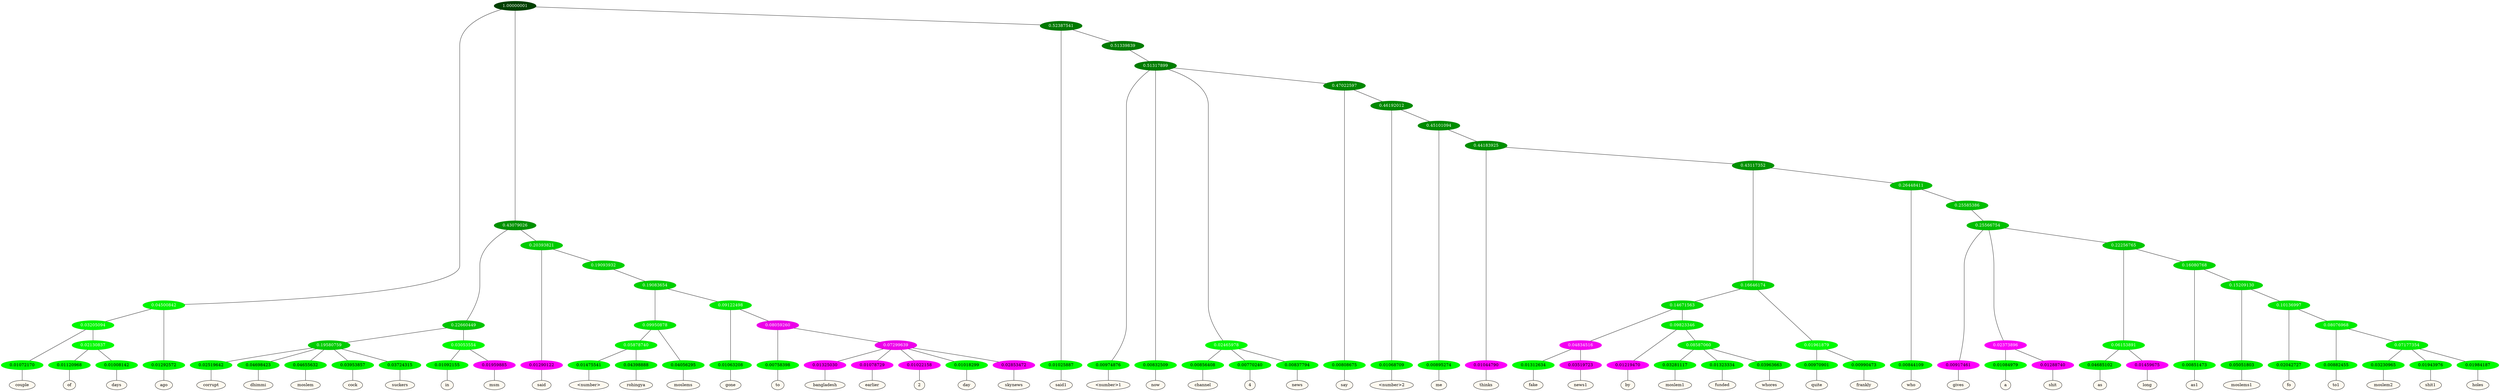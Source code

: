 graph {
	node [format=png height=0.15 nodesep=0.001 ordering=out overlap=prism overlap_scaling=0.01 ranksep=0.001 ratio=0.2 style=filled width=0.15]
	{
		rank=same
		a_w_10 [label=couple color=black fillcolor=floralwhite style="filled,solid"]
		a_w_17 [label=of color=black fillcolor=floralwhite style="filled,solid"]
		a_w_18 [label=days color=black fillcolor=floralwhite style="filled,solid"]
		a_w_5 [label=ago color=black fillcolor=floralwhite style="filled,solid"]
		a_w_19 [label=corrupt color=black fillcolor=floralwhite style="filled,solid"]
		a_w_20 [label=dhimmi color=black fillcolor=floralwhite style="filled,solid"]
		a_w_21 [label=moslem color=black fillcolor=floralwhite style="filled,solid"]
		a_w_22 [label=cock color=black fillcolor=floralwhite style="filled,solid"]
		a_w_23 [label=suckers color=black fillcolor=floralwhite style="filled,solid"]
		a_w_24 [label=in color=black fillcolor=floralwhite style="filled,solid"]
		a_w_25 [label=msm color=black fillcolor=floralwhite style="filled,solid"]
		a_w_14 [label=said color=black fillcolor=floralwhite style="filled,solid"]
		a_w_44 [label="\<number\>" color=black fillcolor=floralwhite style="filled,solid"]
		a_w_45 [label=rohingya color=black fillcolor=floralwhite style="filled,solid"]
		a_w_39 [label=moslems color=black fillcolor=floralwhite style="filled,solid"]
		a_w_40 [label=gone color=black fillcolor=floralwhite style="filled,solid"]
		a_w_46 [label=to color=black fillcolor=floralwhite style="filled,solid"]
		a_w_50 [label=bangladesh color=black fillcolor=floralwhite style="filled,solid"]
		a_w_51 [label=earlier color=black fillcolor=floralwhite style="filled,solid"]
		a_w_52 [label=2 color=black fillcolor=floralwhite style="filled,solid"]
		a_w_53 [label=day color=black fillcolor=floralwhite style="filled,solid"]
		a_w_54 [label=skynews color=black fillcolor=floralwhite style="filled,solid"]
		a_w_8 [label=said1 color=black fillcolor=floralwhite style="filled,solid"]
		a_w_27 [label="\<number\>1" color=black fillcolor=floralwhite style="filled,solid"]
		a_w_28 [label=now color=black fillcolor=floralwhite style="filled,solid"]
		a_w_33 [label=channel color=black fillcolor=floralwhite style="filled,solid"]
		a_w_34 [label=4 color=black fillcolor=floralwhite style="filled,solid"]
		a_w_35 [label=news color=black fillcolor=floralwhite style="filled,solid"]
		a_w_36 [label=say color=black fillcolor=floralwhite style="filled,solid"]
		a_w_42 [label="\<number\>2" color=black fillcolor=floralwhite style="filled,solid"]
		a_w_48 [label=me color=black fillcolor=floralwhite style="filled,solid"]
		a_w_55 [label=thinks color=black fillcolor=floralwhite style="filled,solid"]
		a_w_68 [label=fake color=black fillcolor=floralwhite style="filled,solid"]
		a_w_69 [label=news1 color=black fillcolor=floralwhite style="filled,solid"]
		a_w_70 [label=by color=black fillcolor=floralwhite style="filled,solid"]
		a_w_75 [label=moslem1 color=black fillcolor=floralwhite style="filled,solid"]
		a_w_76 [label=funded color=black fillcolor=floralwhite style="filled,solid"]
		a_w_77 [label=whores color=black fillcolor=floralwhite style="filled,solid"]
		a_w_65 [label=quite color=black fillcolor=floralwhite style="filled,solid"]
		a_w_66 [label=frankly color=black fillcolor=floralwhite style="filled,solid"]
		a_w_61 [label=who color=black fillcolor=floralwhite style="filled,solid"]
		a_w_72 [label=gives color=black fillcolor=floralwhite style="filled,solid"]
		a_w_78 [label=a color=black fillcolor=floralwhite style="filled,solid"]
		a_w_79 [label=shit color=black fillcolor=floralwhite style="filled,solid"]
		a_w_82 [label=as color=black fillcolor=floralwhite style="filled,solid"]
		a_w_83 [label=long color=black fillcolor=floralwhite style="filled,solid"]
		a_w_84 [label=as1 color=black fillcolor=floralwhite style="filled,solid"]
		a_w_86 [label=moslems1 color=black fillcolor=floralwhite style="filled,solid"]
		a_w_88 [label=fo color=black fillcolor=floralwhite style="filled,solid"]
		a_w_90 [label=to1 color=black fillcolor=floralwhite style="filled,solid"]
		a_w_92 [label=moslem2 color=black fillcolor=floralwhite style="filled,solid"]
		a_w_93 [label=shit1 color=black fillcolor=floralwhite style="filled,solid"]
		a_w_94 [label=holes color=black fillcolor=floralwhite style="filled,solid"]
	}
	a_n_10 -- a_w_10
	a_n_17 -- a_w_17
	a_n_18 -- a_w_18
	a_n_5 -- a_w_5
	a_n_19 -- a_w_19
	a_n_20 -- a_w_20
	a_n_21 -- a_w_21
	a_n_22 -- a_w_22
	a_n_23 -- a_w_23
	a_n_24 -- a_w_24
	a_n_25 -- a_w_25
	a_n_14 -- a_w_14
	a_n_44 -- a_w_44
	a_n_45 -- a_w_45
	a_n_39 -- a_w_39
	a_n_40 -- a_w_40
	a_n_46 -- a_w_46
	a_n_50 -- a_w_50
	a_n_51 -- a_w_51
	a_n_52 -- a_w_52
	a_n_53 -- a_w_53
	a_n_54 -- a_w_54
	a_n_8 -- a_w_8
	a_n_27 -- a_w_27
	a_n_28 -- a_w_28
	a_n_33 -- a_w_33
	a_n_34 -- a_w_34
	a_n_35 -- a_w_35
	a_n_36 -- a_w_36
	a_n_42 -- a_w_42
	a_n_48 -- a_w_48
	a_n_55 -- a_w_55
	a_n_68 -- a_w_68
	a_n_69 -- a_w_69
	a_n_70 -- a_w_70
	a_n_75 -- a_w_75
	a_n_76 -- a_w_76
	a_n_77 -- a_w_77
	a_n_65 -- a_w_65
	a_n_66 -- a_w_66
	a_n_61 -- a_w_61
	a_n_72 -- a_w_72
	a_n_78 -- a_w_78
	a_n_79 -- a_w_79
	a_n_82 -- a_w_82
	a_n_83 -- a_w_83
	a_n_84 -- a_w_84
	a_n_86 -- a_w_86
	a_n_88 -- a_w_88
	a_n_90 -- a_w_90
	a_n_92 -- a_w_92
	a_n_93 -- a_w_93
	a_n_94 -- a_w_94
	{
		rank=same
		a_n_10 [label=0.01072170 color="0.334 1.000 0.989" fontcolor=black]
		a_n_17 [label=0.01120968 color="0.334 1.000 0.989" fontcolor=black]
		a_n_18 [label=0.01008142 color="0.334 1.000 0.990" fontcolor=black]
		a_n_5 [label=0.01292572 color="0.334 1.000 0.987" fontcolor=black]
		a_n_19 [label=0.02519642 color="0.334 1.000 0.975" fontcolor=black]
		a_n_20 [label=0.04698423 color="0.334 1.000 0.953" fontcolor=black]
		a_n_21 [label=0.04655632 color="0.334 1.000 0.953" fontcolor=black]
		a_n_22 [label=0.03953857 color="0.334 1.000 0.960" fontcolor=black]
		a_n_23 [label=0.03724315 color="0.334 1.000 0.963" fontcolor=black]
		a_n_24 [label=0.01092155 color="0.334 1.000 0.989" fontcolor=black]
		a_n_25 [label=0.01959885 color="0.835 1.000 0.980" fontcolor=black]
		a_n_14 [label=0.01290122 color="0.835 1.000 0.987" fontcolor=black]
		a_n_44 [label=0.01475541 color="0.334 1.000 0.985" fontcolor=black]
		a_n_45 [label=0.04398888 color="0.334 1.000 0.956" fontcolor=black]
		a_n_39 [label=0.04056295 color="0.334 1.000 0.959" fontcolor=black]
		a_n_40 [label=0.01063208 color="0.334 1.000 0.989" fontcolor=black]
		a_n_46 [label=0.00758398 color="0.334 1.000 0.992" fontcolor=black]
		a_n_50 [label=0.01325030 color="0.835 1.000 0.987" fontcolor=black]
		a_n_51 [label=0.01078729 color="0.835 1.000 0.989" fontcolor=black]
		a_n_52 [label=0.01022158 color="0.835 1.000 0.990" fontcolor=black]
		a_n_53 [label=0.01018299 color="0.334 1.000 0.990" fontcolor=black]
		a_n_54 [label=0.02853472 color="0.835 1.000 0.971" fontcolor=black]
		a_n_8 [label=0.01025887 color="0.334 1.000 0.990" fontcolor=black]
		a_n_27 [label=0.00974876 color="0.334 1.000 0.990" fontcolor=black]
		a_n_28 [label=0.00832509 color="0.334 1.000 0.992" fontcolor=black]
		a_n_33 [label=0.00856408 color="0.334 1.000 0.991" fontcolor=black]
		a_n_34 [label=0.00770240 color="0.334 1.000 0.992" fontcolor=black]
		a_n_35 [label=0.00837794 color="0.334 1.000 0.992" fontcolor=black]
		a_n_36 [label=0.00808675 color="0.334 1.000 0.992" fontcolor=black]
		a_n_42 [label=0.01068709 color="0.334 1.000 0.989" fontcolor=black]
		a_n_48 [label=0.00895274 color="0.334 1.000 0.991" fontcolor=black]
		a_n_55 [label=0.01044790 color="0.835 1.000 0.990" fontcolor=black]
		a_n_68 [label=0.01312634 color="0.334 1.000 0.987" fontcolor=black]
		a_n_69 [label=0.03519723 color="0.835 1.000 0.965" fontcolor=black]
		a_n_70 [label=0.01219470 color="0.835 1.000 0.988" fontcolor=black]
		a_n_75 [label=0.03281117 color="0.334 1.000 0.967" fontcolor=black]
		a_n_76 [label=0.01323334 color="0.334 1.000 0.987" fontcolor=black]
		a_n_77 [label=0.03963663 color="0.334 1.000 0.960" fontcolor=black]
		a_n_65 [label=0.00970901 color="0.334 1.000 0.990" fontcolor=black]
		a_n_66 [label=0.00990473 color="0.334 1.000 0.990" fontcolor=black]
		a_n_61 [label=0.00844109 color="0.334 1.000 0.992" fontcolor=black]
		a_n_72 [label=0.00917461 color="0.835 1.000 0.991" fontcolor=black]
		a_n_78 [label=0.01084979 color="0.334 1.000 0.989" fontcolor=black]
		a_n_79 [label=0.01288740 color="0.835 1.000 0.987" fontcolor=black]
		a_n_82 [label=0.04685102 color="0.334 1.000 0.953" fontcolor=black]
		a_n_83 [label=0.01459675 color="0.835 1.000 0.985" fontcolor=black]
		a_n_84 [label=0.00851473 color="0.334 1.000 0.991" fontcolor=black]
		a_n_86 [label=0.05051803 color="0.334 1.000 0.949" fontcolor=black]
		a_n_88 [label=0.02042727 color="0.334 1.000 0.980" fontcolor=black]
		a_n_90 [label=0.00882455 color="0.334 1.000 0.991" fontcolor=black]
		a_n_92 [label=0.03230965 color="0.334 1.000 0.968" fontcolor=black]
		a_n_93 [label=0.01943976 color="0.334 1.000 0.981" fontcolor=black]
		a_n_94 [label=0.01984187 color="0.334 1.000 0.980" fontcolor=black]
	}
	a_n_0 [label=1.00000001 color="0.334 1.000 0.250" fontcolor=grey99]
	a_n_1 [label=0.04500842 color="0.334 1.000 0.955" fontcolor=grey99]
	a_n_0 -- a_n_1
	a_n_2 [label=0.43079026 color="0.334 1.000 0.569" fontcolor=grey99]
	a_n_0 -- a_n_2
	a_n_3 [label=0.52387541 color="0.334 1.000 0.476" fontcolor=grey99]
	a_n_0 -- a_n_3
	a_n_4 [label=0.03205094 color="0.334 1.000 0.968" fontcolor=grey99]
	a_n_1 -- a_n_4
	a_n_1 -- a_n_5
	a_n_6 [label=0.22660449 color="0.334 1.000 0.773" fontcolor=grey99]
	a_n_2 -- a_n_6
	a_n_7 [label=0.20393821 color="0.334 1.000 0.796" fontcolor=grey99]
	a_n_2 -- a_n_7
	a_n_3 -- a_n_8
	a_n_9 [label=0.51339839 color="0.334 1.000 0.487" fontcolor=grey99]
	a_n_3 -- a_n_9
	a_n_4 -- a_n_10
	a_n_11 [label=0.02130837 color="0.334 1.000 0.979" fontcolor=grey99]
	a_n_4 -- a_n_11
	a_n_12 [label=0.19580759 color="0.334 1.000 0.804" fontcolor=grey99]
	a_n_6 -- a_n_12
	a_n_13 [label=0.03053554 color="0.334 1.000 0.969" fontcolor=grey99]
	a_n_6 -- a_n_13
	a_n_7 -- a_n_14
	a_n_15 [label=0.19093932 color="0.334 1.000 0.809" fontcolor=grey99]
	a_n_7 -- a_n_15
	a_n_16 [label=0.51317899 color="0.334 1.000 0.487" fontcolor=grey99]
	a_n_9 -- a_n_16
	a_n_11 -- a_n_17
	a_n_11 -- a_n_18
	a_n_12 -- a_n_19
	a_n_12 -- a_n_20
	a_n_12 -- a_n_21
	a_n_12 -- a_n_22
	a_n_12 -- a_n_23
	a_n_13 -- a_n_24
	a_n_13 -- a_n_25
	a_n_26 [label=0.19083654 color="0.334 1.000 0.809" fontcolor=grey99]
	a_n_15 -- a_n_26
	a_n_16 -- a_n_27
	a_n_16 -- a_n_28
	a_n_29 [label=0.02465978 color="0.334 1.000 0.975" fontcolor=grey99]
	a_n_16 -- a_n_29
	a_n_30 [label=0.47022597 color="0.334 1.000 0.530" fontcolor=grey99]
	a_n_16 -- a_n_30
	a_n_31 [label=0.09950878 color="0.334 1.000 0.900" fontcolor=grey99]
	a_n_26 -- a_n_31
	a_n_32 [label=0.09122498 color="0.334 1.000 0.909" fontcolor=grey99]
	a_n_26 -- a_n_32
	a_n_29 -- a_n_33
	a_n_29 -- a_n_34
	a_n_29 -- a_n_35
	a_n_30 -- a_n_36
	a_n_37 [label=0.46192012 color="0.334 1.000 0.538" fontcolor=grey99]
	a_n_30 -- a_n_37
	a_n_38 [label=0.05878740 color="0.334 1.000 0.941" fontcolor=grey99]
	a_n_31 -- a_n_38
	a_n_31 -- a_n_39
	a_n_32 -- a_n_40
	a_n_41 [label=0.08059260 color="0.835 1.000 0.919" fontcolor=grey99]
	a_n_32 -- a_n_41
	a_n_37 -- a_n_42
	a_n_43 [label=0.45101094 color="0.334 1.000 0.549" fontcolor=grey99]
	a_n_37 -- a_n_43
	a_n_38 -- a_n_44
	a_n_38 -- a_n_45
	a_n_41 -- a_n_46
	a_n_47 [label=0.07299639 color="0.835 1.000 0.927" fontcolor=grey99]
	a_n_41 -- a_n_47
	a_n_43 -- a_n_48
	a_n_49 [label=0.44183925 color="0.334 1.000 0.558" fontcolor=grey99]
	a_n_43 -- a_n_49
	a_n_47 -- a_n_50
	a_n_47 -- a_n_51
	a_n_47 -- a_n_52
	a_n_47 -- a_n_53
	a_n_47 -- a_n_54
	a_n_49 -- a_n_55
	a_n_56 [label=0.43117352 color="0.334 1.000 0.569" fontcolor=grey99]
	a_n_49 -- a_n_56
	a_n_57 [label=0.16646174 color="0.334 1.000 0.834" fontcolor=grey99]
	a_n_56 -- a_n_57
	a_n_58 [label=0.26448411 color="0.334 1.000 0.736" fontcolor=grey99]
	a_n_56 -- a_n_58
	a_n_59 [label=0.14671563 color="0.334 1.000 0.853" fontcolor=grey99]
	a_n_57 -- a_n_59
	a_n_60 [label=0.01961879 color="0.334 1.000 0.980" fontcolor=grey99]
	a_n_57 -- a_n_60
	a_n_58 -- a_n_61
	a_n_62 [label=0.25585386 color="0.334 1.000 0.744" fontcolor=grey99]
	a_n_58 -- a_n_62
	a_n_63 [label=0.04834516 color="0.835 1.000 0.952" fontcolor=grey99]
	a_n_59 -- a_n_63
	a_n_64 [label=0.09823346 color="0.334 1.000 0.902" fontcolor=grey99]
	a_n_59 -- a_n_64
	a_n_60 -- a_n_65
	a_n_60 -- a_n_66
	a_n_67 [label=0.25566754 color="0.334 1.000 0.744" fontcolor=grey99]
	a_n_62 -- a_n_67
	a_n_63 -- a_n_68
	a_n_63 -- a_n_69
	a_n_64 -- a_n_70
	a_n_71 [label=0.08587060 color="0.334 1.000 0.914" fontcolor=grey99]
	a_n_64 -- a_n_71
	a_n_67 -- a_n_72
	a_n_73 [label=0.02373896 color="0.835 1.000 0.976" fontcolor=grey99]
	a_n_67 -- a_n_73
	a_n_74 [label=0.22256765 color="0.334 1.000 0.777" fontcolor=grey99]
	a_n_67 -- a_n_74
	a_n_71 -- a_n_75
	a_n_71 -- a_n_76
	a_n_71 -- a_n_77
	a_n_73 -- a_n_78
	a_n_73 -- a_n_79
	a_n_80 [label=0.06153891 color="0.334 1.000 0.938" fontcolor=grey99]
	a_n_74 -- a_n_80
	a_n_81 [label=0.16080768 color="0.334 1.000 0.839" fontcolor=grey99]
	a_n_74 -- a_n_81
	a_n_80 -- a_n_82
	a_n_80 -- a_n_83
	a_n_81 -- a_n_84
	a_n_85 [label=0.15209130 color="0.334 1.000 0.848" fontcolor=grey99]
	a_n_81 -- a_n_85
	a_n_85 -- a_n_86
	a_n_87 [label=0.10136997 color="0.334 1.000 0.899" fontcolor=grey99]
	a_n_85 -- a_n_87
	a_n_87 -- a_n_88
	a_n_89 [label=0.08076968 color="0.334 1.000 0.919" fontcolor=grey99]
	a_n_87 -- a_n_89
	a_n_89 -- a_n_90
	a_n_91 [label=0.07177354 color="0.334 1.000 0.928" fontcolor=grey99]
	a_n_89 -- a_n_91
	a_n_91 -- a_n_92
	a_n_91 -- a_n_93
	a_n_91 -- a_n_94
}
